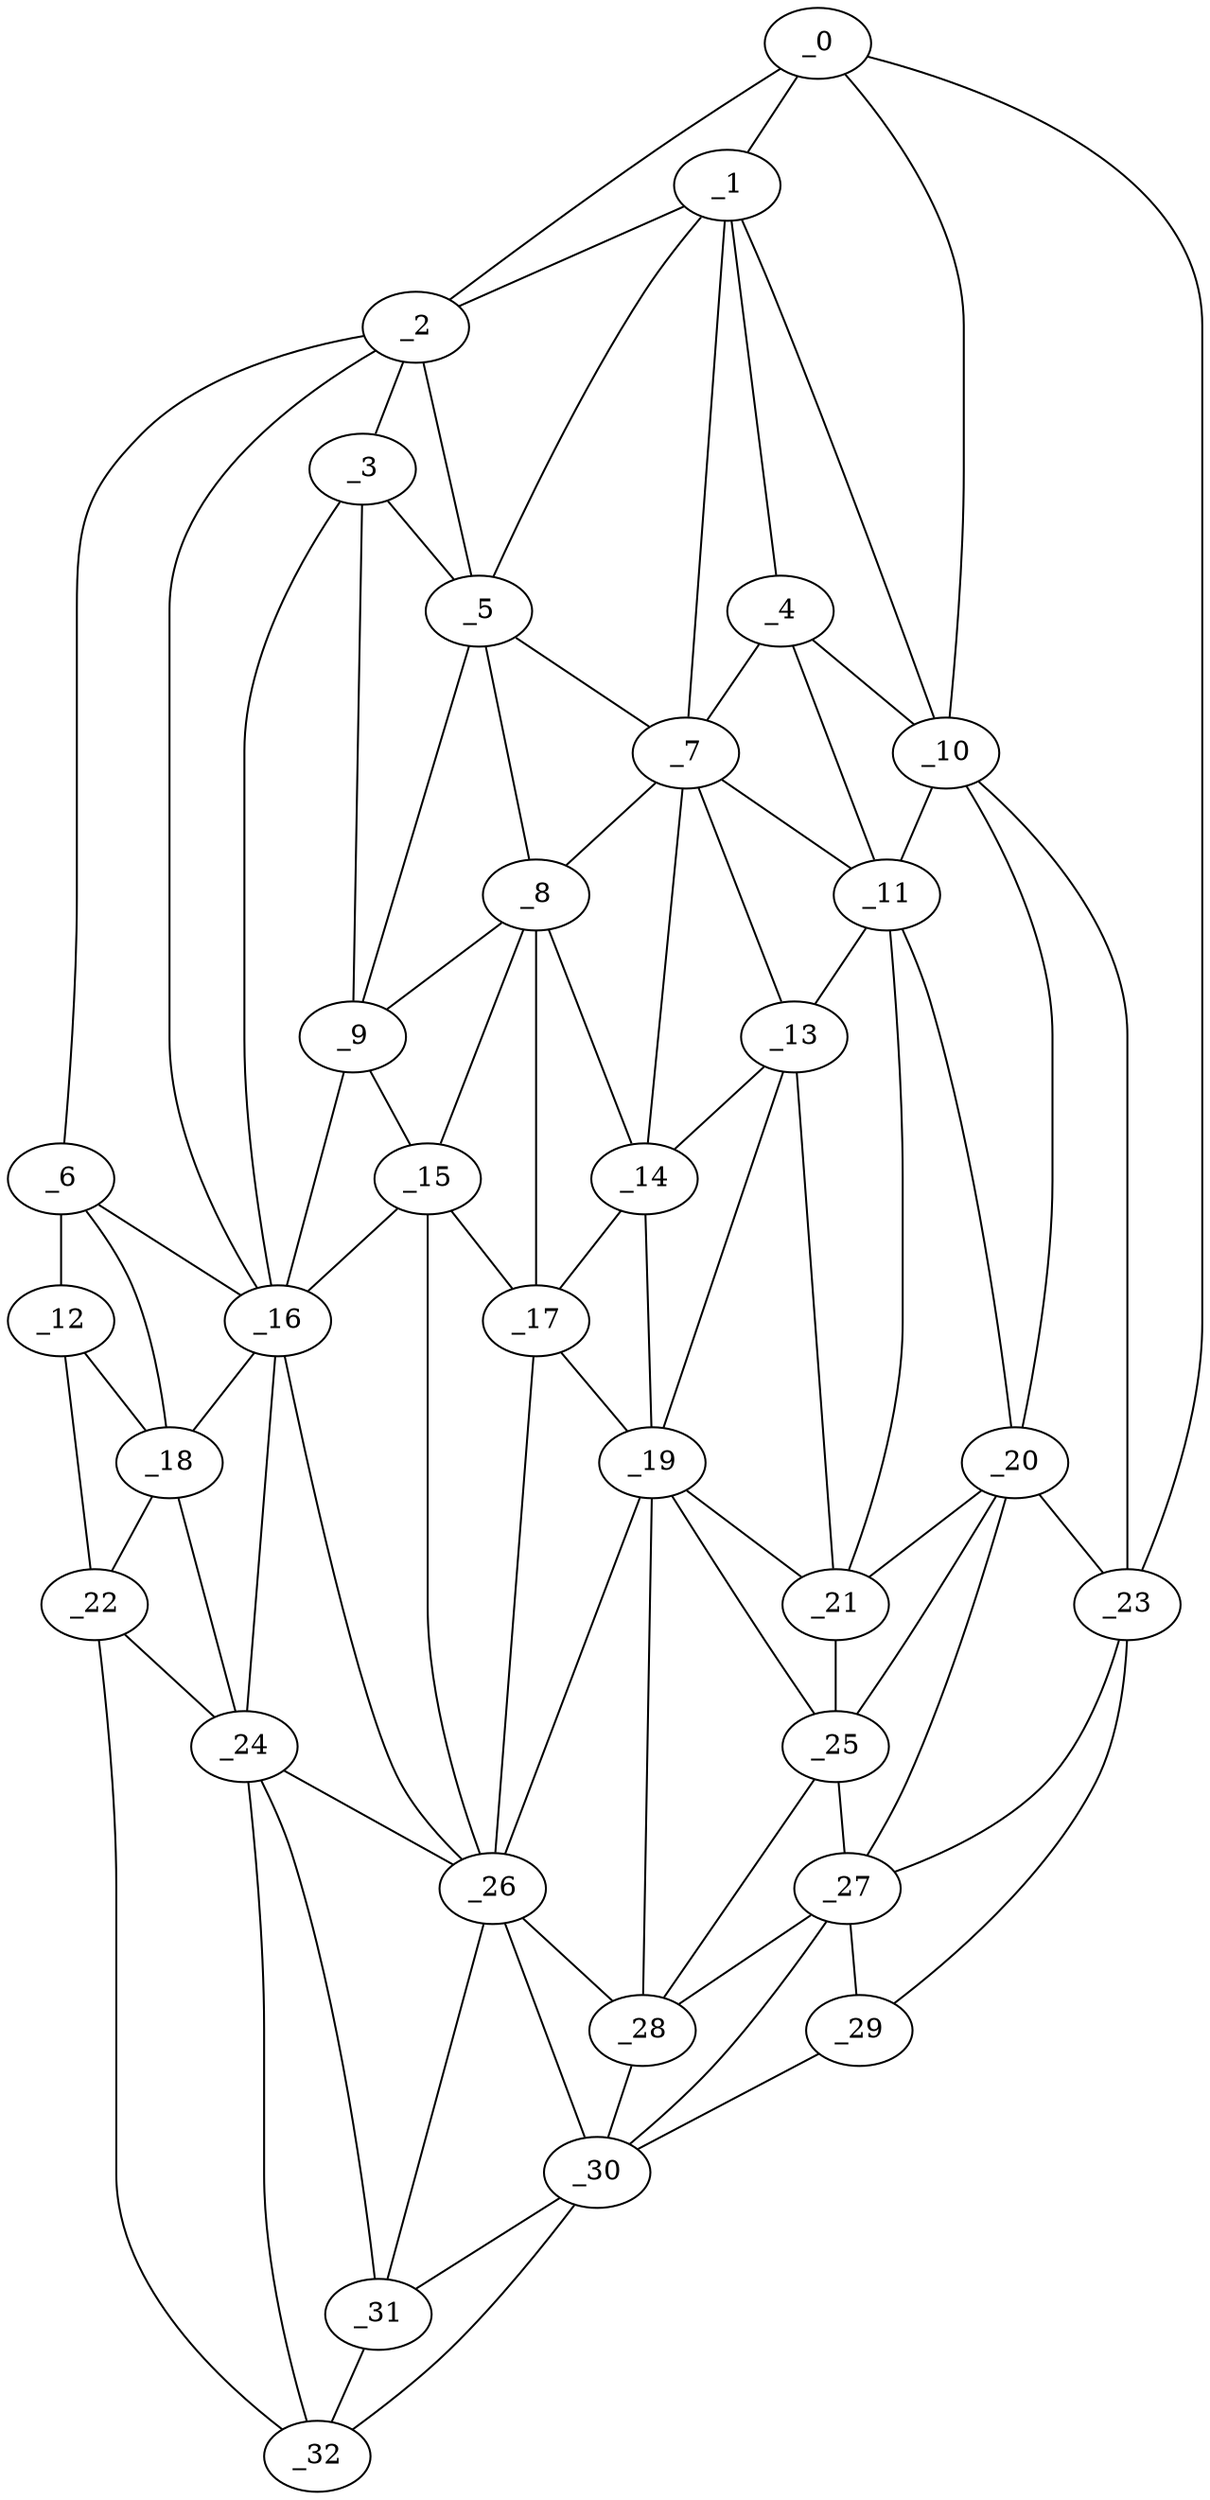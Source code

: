 graph "obj99__40.gxl" {
	_0	 [x=35,
		y=8];
	_1	 [x=36,
		y=25];
	_0 -- _1	 [valence=1];
	_2	 [x=37,
		y=95];
	_0 -- _2	 [valence=1];
	_10	 [x=49,
		y=31];
	_0 -- _10	 [valence=1];
	_23	 [x=65,
		y=4];
	_0 -- _23	 [valence=1];
	_1 -- _2	 [valence=1];
	_4	 [x=42,
		y=30];
	_1 -- _4	 [valence=1];
	_5	 [x=42,
		y=69];
	_1 -- _5	 [valence=2];
	_7	 [x=45,
		y=48];
	_1 -- _7	 [valence=1];
	_1 -- _10	 [valence=2];
	_3	 [x=41,
		y=82];
	_2 -- _3	 [valence=2];
	_2 -- _5	 [valence=2];
	_6	 [x=43,
		y=110];
	_2 -- _6	 [valence=1];
	_16	 [x=54,
		y=97];
	_2 -- _16	 [valence=2];
	_3 -- _5	 [valence=2];
	_9	 [x=46,
		y=79];
	_3 -- _9	 [valence=2];
	_3 -- _16	 [valence=2];
	_4 -- _7	 [valence=2];
	_4 -- _10	 [valence=1];
	_11	 [x=49,
		y=39];
	_4 -- _11	 [valence=2];
	_5 -- _7	 [valence=1];
	_8	 [x=46,
		y=68];
	_5 -- _8	 [valence=2];
	_5 -- _9	 [valence=1];
	_12	 [x=49,
		y=116];
	_6 -- _12	 [valence=1];
	_6 -- _16	 [valence=2];
	_18	 [x=55,
		y=114];
	_6 -- _18	 [valence=2];
	_7 -- _8	 [valence=2];
	_7 -- _11	 [valence=2];
	_13	 [x=51,
		y=43];
	_7 -- _13	 [valence=2];
	_14	 [x=51,
		y=50];
	_7 -- _14	 [valence=1];
	_8 -- _9	 [valence=2];
	_8 -- _14	 [valence=1];
	_15	 [x=51,
		y=75];
	_8 -- _15	 [valence=1];
	_17	 [x=55,
		y=56];
	_8 -- _17	 [valence=2];
	_9 -- _15	 [valence=2];
	_9 -- _16	 [valence=2];
	_10 -- _11	 [valence=2];
	_20	 [x=59,
		y=32];
	_10 -- _20	 [valence=2];
	_10 -- _23	 [valence=2];
	_11 -- _13	 [valence=2];
	_11 -- _20	 [valence=2];
	_21	 [x=62,
		y=40];
	_11 -- _21	 [valence=2];
	_12 -- _18	 [valence=2];
	_22	 [x=63,
		y=119];
	_12 -- _22	 [valence=1];
	_13 -- _14	 [valence=2];
	_19	 [x=58,
		y=50];
	_13 -- _19	 [valence=2];
	_13 -- _21	 [valence=1];
	_14 -- _17	 [valence=2];
	_14 -- _19	 [valence=1];
	_15 -- _16	 [valence=1];
	_15 -- _17	 [valence=2];
	_26	 [x=67,
		y=75];
	_15 -- _26	 [valence=1];
	_16 -- _18	 [valence=2];
	_24	 [x=65,
		y=114];
	_16 -- _24	 [valence=1];
	_16 -- _26	 [valence=2];
	_17 -- _19	 [valence=1];
	_17 -- _26	 [valence=2];
	_18 -- _22	 [valence=2];
	_18 -- _24	 [valence=1];
	_19 -- _21	 [valence=2];
	_25	 [x=66,
		y=40];
	_19 -- _25	 [valence=2];
	_19 -- _26	 [valence=1];
	_28	 [x=71,
		y=39];
	_19 -- _28	 [valence=2];
	_20 -- _21	 [valence=2];
	_20 -- _23	 [valence=2];
	_20 -- _25	 [valence=2];
	_27	 [x=70,
		y=33];
	_20 -- _27	 [valence=2];
	_21 -- _25	 [valence=2];
	_22 -- _24	 [valence=2];
	_32	 [x=96,
		y=117];
	_22 -- _32	 [valence=1];
	_23 -- _27	 [valence=2];
	_29	 [x=83,
		y=10];
	_23 -- _29	 [valence=1];
	_24 -- _26	 [valence=2];
	_31	 [x=95,
		y=111];
	_24 -- _31	 [valence=1];
	_24 -- _32	 [valence=1];
	_25 -- _27	 [valence=2];
	_25 -- _28	 [valence=1];
	_26 -- _28	 [valence=2];
	_30	 [x=95,
		y=15];
	_26 -- _30	 [valence=2];
	_26 -- _31	 [valence=2];
	_27 -- _28	 [valence=2];
	_27 -- _29	 [valence=2];
	_27 -- _30	 [valence=2];
	_28 -- _30	 [valence=2];
	_29 -- _30	 [valence=1];
	_30 -- _31	 [valence=1];
	_30 -- _32	 [valence=1];
	_31 -- _32	 [valence=2];
}

